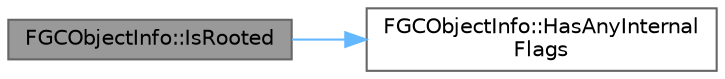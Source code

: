 digraph "FGCObjectInfo::IsRooted"
{
 // INTERACTIVE_SVG=YES
 // LATEX_PDF_SIZE
  bgcolor="transparent";
  edge [fontname=Helvetica,fontsize=10,labelfontname=Helvetica,labelfontsize=10];
  node [fontname=Helvetica,fontsize=10,shape=box,height=0.2,width=0.4];
  rankdir="LR";
  Node1 [id="Node000001",label="FGCObjectInfo::IsRooted",height=0.2,width=0.4,color="gray40", fillcolor="grey60", style="filled", fontcolor="black",tooltip=" "];
  Node1 -> Node2 [id="edge1_Node000001_Node000002",color="steelblue1",style="solid",tooltip=" "];
  Node2 [id="Node000002",label="FGCObjectInfo::HasAnyInternal\lFlags",height=0.2,width=0.4,color="grey40", fillcolor="white", style="filled",URL="$d1/d30/classFGCObjectInfo.html#ad5d0f503063a93c096e5c6779e934dd8",tooltip=" "];
}
